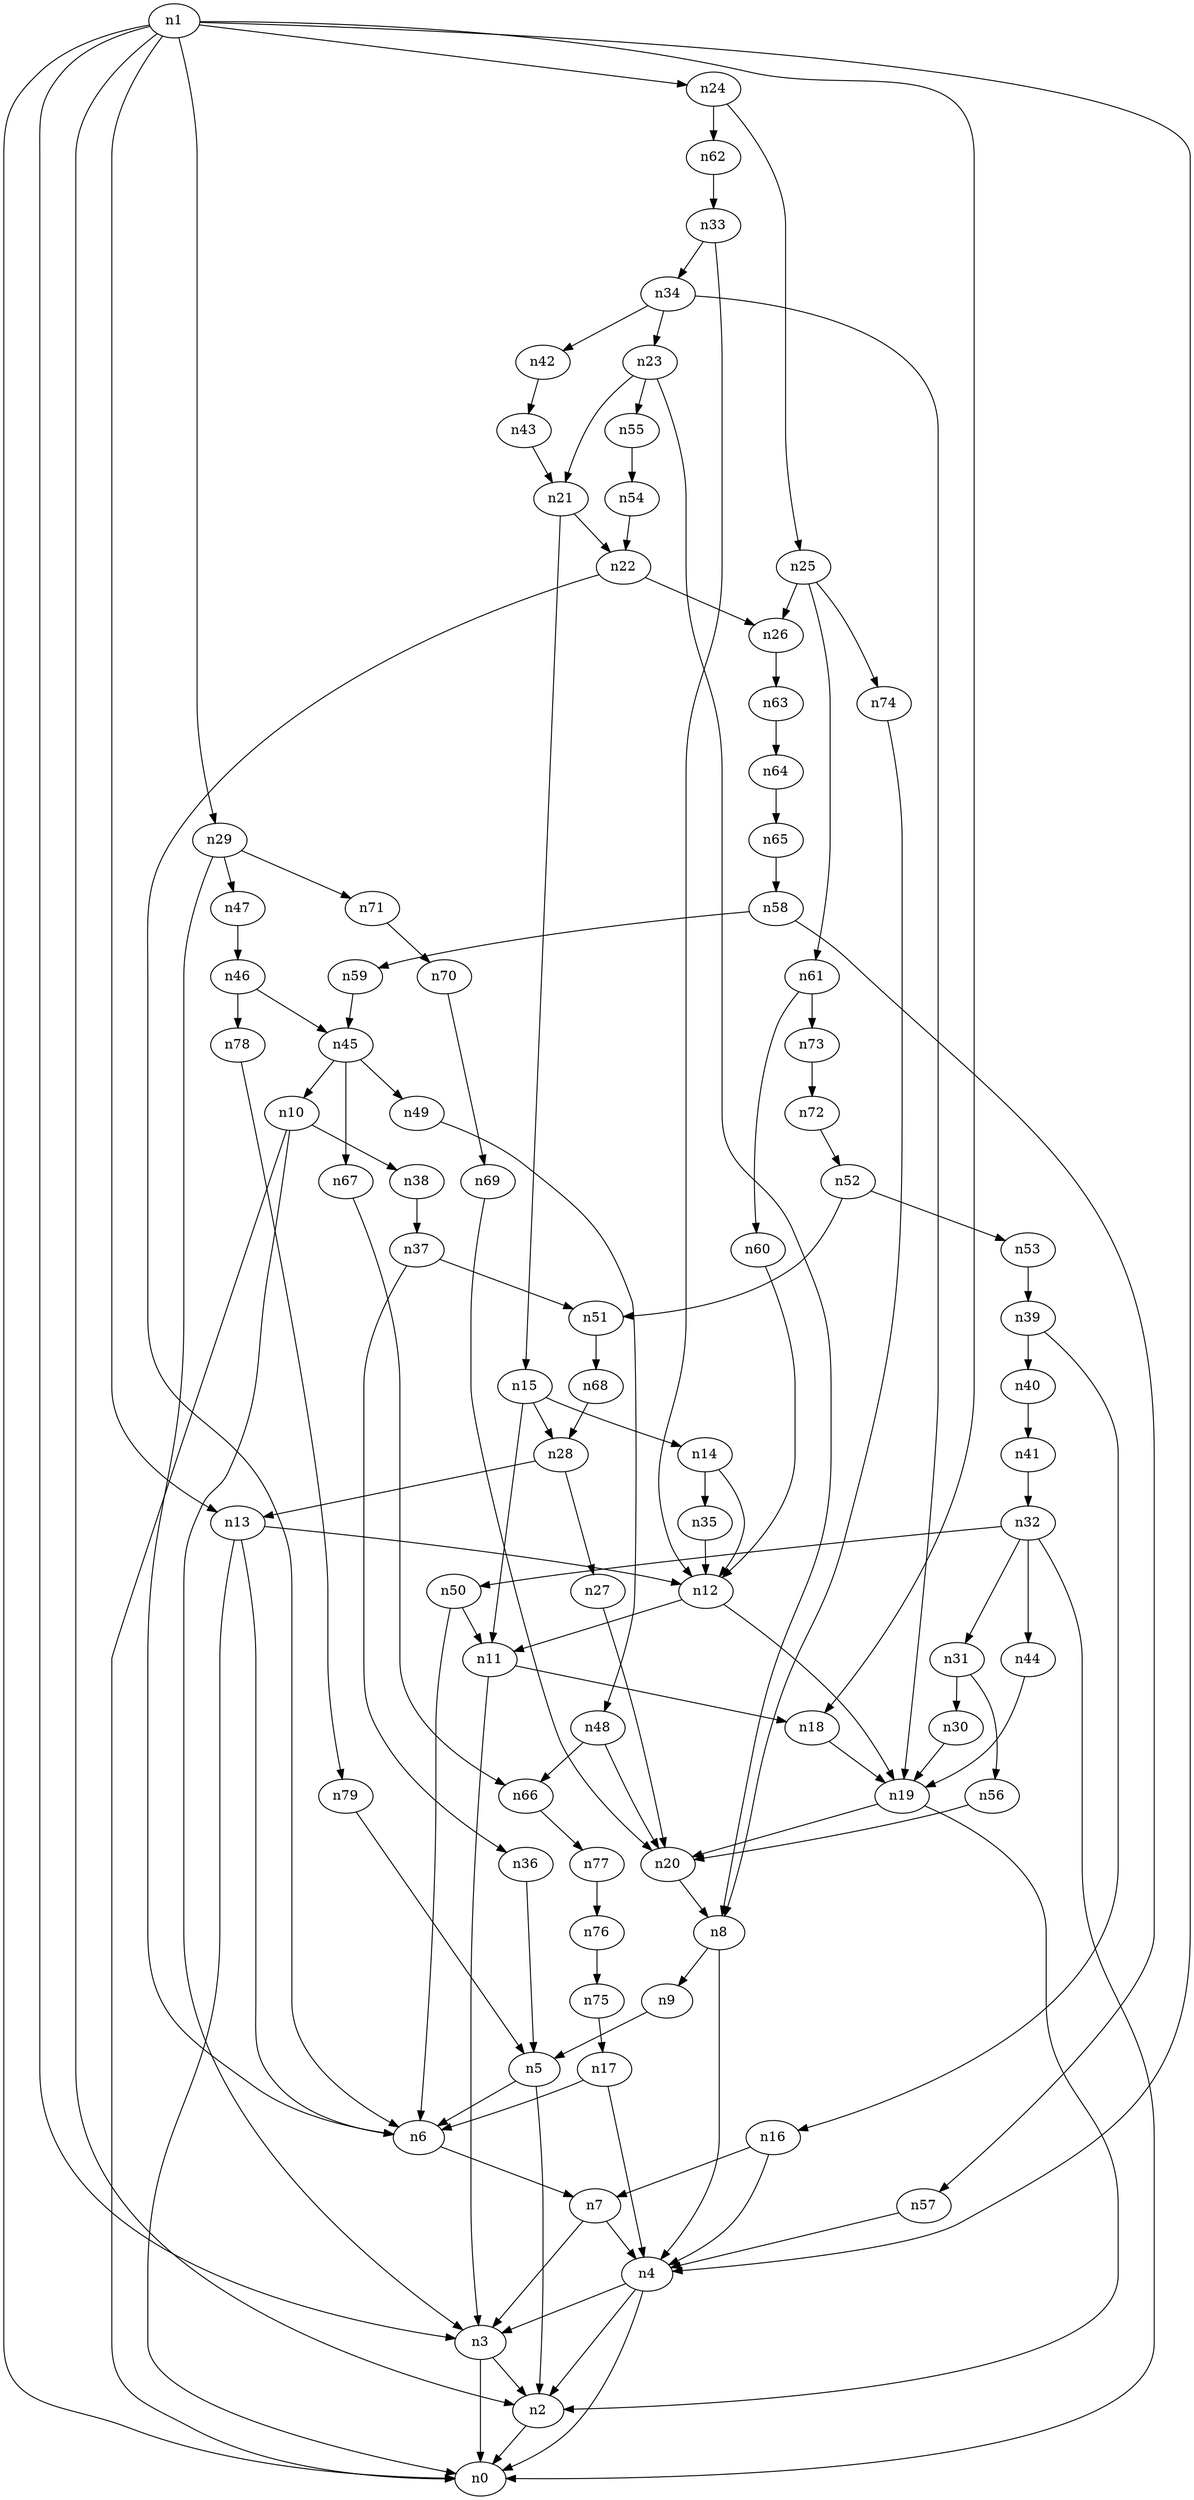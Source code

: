 digraph G {
	n1 -> n0	 [_graphml_id=e0];
	n1 -> n2	 [_graphml_id=e1];
	n1 -> n3	 [_graphml_id=e6];
	n1 -> n4	 [_graphml_id=e9];
	n1 -> n13	 [_graphml_id=e22];
	n1 -> n18	 [_graphml_id=e31];
	n1 -> n24	 [_graphml_id=e41];
	n1 -> n29	 [_graphml_id=e49];
	n2 -> n0	 [_graphml_id=e5];
	n3 -> n0	 [_graphml_id=e8];
	n3 -> n2	 [_graphml_id=e2];
	n4 -> n0	 [_graphml_id=e4];
	n4 -> n2	 [_graphml_id=e7];
	n4 -> n3	 [_graphml_id=e3];
	n5 -> n2	 [_graphml_id=e10];
	n5 -> n6	 [_graphml_id=e11];
	n6 -> n7	 [_graphml_id=e12];
	n7 -> n3	 [_graphml_id=e83];
	n7 -> n4	 [_graphml_id=e13];
	n8 -> n4	 [_graphml_id=e14];
	n8 -> n9	 [_graphml_id=e15];
	n9 -> n5	 [_graphml_id=e16];
	n10 -> n0	 [_graphml_id=e18];
	n10 -> n3	 [_graphml_id=e17];
	n10 -> n38	 [_graphml_id=e64];
	n11 -> n3	 [_graphml_id=e19];
	n11 -> n18	 [_graphml_id=e103];
	n12 -> n11	 [_graphml_id=e20];
	n12 -> n19	 [_graphml_id=e50];
	n13 -> n0	 [_graphml_id=e30];
	n13 -> n6	 [_graphml_id=e93];
	n13 -> n12	 [_graphml_id=e21];
	n14 -> n12	 [_graphml_id=e23];
	n14 -> n35	 [_graphml_id=e58];
	n15 -> n11	 [_graphml_id=e25];
	n15 -> n14	 [_graphml_id=e24];
	n15 -> n28	 [_graphml_id=e123];
	n16 -> n4	 [_graphml_id=e27];
	n16 -> n7	 [_graphml_id=e26];
	n17 -> n4	 [_graphml_id=e29];
	n17 -> n6	 [_graphml_id=e28];
	n18 -> n19	 [_graphml_id=e32];
	n19 -> n2	 [_graphml_id=e40];
	n19 -> n20	 [_graphml_id=e33];
	n20 -> n8	 [_graphml_id=e34];
	n21 -> n15	 [_graphml_id=e35];
	n21 -> n22	 [_graphml_id=e36];
	n22 -> n6	 [_graphml_id=e37];
	n22 -> n26	 [_graphml_id=e44];
	n23 -> n8	 [_graphml_id=e39];
	n23 -> n21	 [_graphml_id=e38];
	n23 -> n55	 [_graphml_id=e90];
	n24 -> n25	 [_graphml_id=e42];
	n24 -> n62	 [_graphml_id=e102];
	n25 -> n26	 [_graphml_id=e43];
	n25 -> n61	 [_graphml_id=e100];
	n25 -> n74	 [_graphml_id=e121];
	n26 -> n63	 [_graphml_id=e104];
	n27 -> n20	 [_graphml_id=e45];
	n28 -> n13	 [_graphml_id=e47];
	n28 -> n27	 [_graphml_id=e46];
	n29 -> n6	 [_graphml_id=e48];
	n29 -> n47	 [_graphml_id=e77];
	n29 -> n71	 [_graphml_id=e117];
	n30 -> n19	 [_graphml_id=e51];
	n31 -> n30	 [_graphml_id=e52];
	n31 -> n56	 [_graphml_id=e91];
	n32 -> n0	 [_graphml_id=e54];
	n32 -> n31	 [_graphml_id=e53];
	n32 -> n44	 [_graphml_id=e73];
	n32 -> n50	 [_graphml_id=e113];
	n33 -> n12	 [_graphml_id=e55];
	n33 -> n34	 [_graphml_id=e56];
	n34 -> n19	 [_graphml_id=e60];
	n34 -> n23	 [_graphml_id=e57];
	n34 -> n42	 [_graphml_id=e69];
	n35 -> n12	 [_graphml_id=e59];
	n36 -> n5	 [_graphml_id=e61];
	n37 -> n36	 [_graphml_id=e62];
	n37 -> n51	 [_graphml_id=e84];
	n38 -> n37	 [_graphml_id=e63];
	n39 -> n16	 [_graphml_id=e65];
	n39 -> n40	 [_graphml_id=e66];
	n40 -> n41	 [_graphml_id=e67];
	n41 -> n32	 [_graphml_id=e68];
	n42 -> n43	 [_graphml_id=e70];
	n43 -> n21	 [_graphml_id=e71];
	n44 -> n19	 [_graphml_id=e72];
	n45 -> n10	 [_graphml_id=e74];
	n45 -> n49	 [_graphml_id=e80];
	n45 -> n67	 [_graphml_id=e110];
	n46 -> n45	 [_graphml_id=e75];
	n46 -> n78	 [_graphml_id=e128];
	n47 -> n46	 [_graphml_id=e76];
	n48 -> n20	 [_graphml_id=e78];
	n48 -> n66	 [_graphml_id=e108];
	n49 -> n48	 [_graphml_id=e79];
	n50 -> n6	 [_graphml_id=e82];
	n50 -> n11	 [_graphml_id=e81];
	n51 -> n68	 [_graphml_id=e111];
	n52 -> n51	 [_graphml_id=e85];
	n52 -> n53	 [_graphml_id=e86];
	n53 -> n39	 [_graphml_id=e87];
	n54 -> n22	 [_graphml_id=e88];
	n55 -> n54	 [_graphml_id=e89];
	n56 -> n20	 [_graphml_id=e92];
	n57 -> n4	 [_graphml_id=e94];
	n58 -> n57	 [_graphml_id=e95];
	n58 -> n59	 [_graphml_id=e96];
	n59 -> n45	 [_graphml_id=e97];
	n60 -> n12	 [_graphml_id=e98];
	n61 -> n60	 [_graphml_id=e99];
	n61 -> n73	 [_graphml_id=e120];
	n62 -> n33	 [_graphml_id=e101];
	n63 -> n64	 [_graphml_id=e105];
	n64 -> n65	 [_graphml_id=e106];
	n65 -> n58	 [_graphml_id=e107];
	n66 -> n77	 [_graphml_id=e127];
	n67 -> n66	 [_graphml_id=e109];
	n68 -> n28	 [_graphml_id=e112];
	n69 -> n20	 [_graphml_id=e114];
	n70 -> n69	 [_graphml_id=e115];
	n71 -> n70	 [_graphml_id=e116];
	n72 -> n52	 [_graphml_id=e118];
	n73 -> n72	 [_graphml_id=e119];
	n74 -> n8	 [_graphml_id=e122];
	n75 -> n17	 [_graphml_id=e124];
	n76 -> n75	 [_graphml_id=e125];
	n77 -> n76	 [_graphml_id=e126];
	n78 -> n79	 [_graphml_id=e129];
	n79 -> n5	 [_graphml_id=e130];
}
